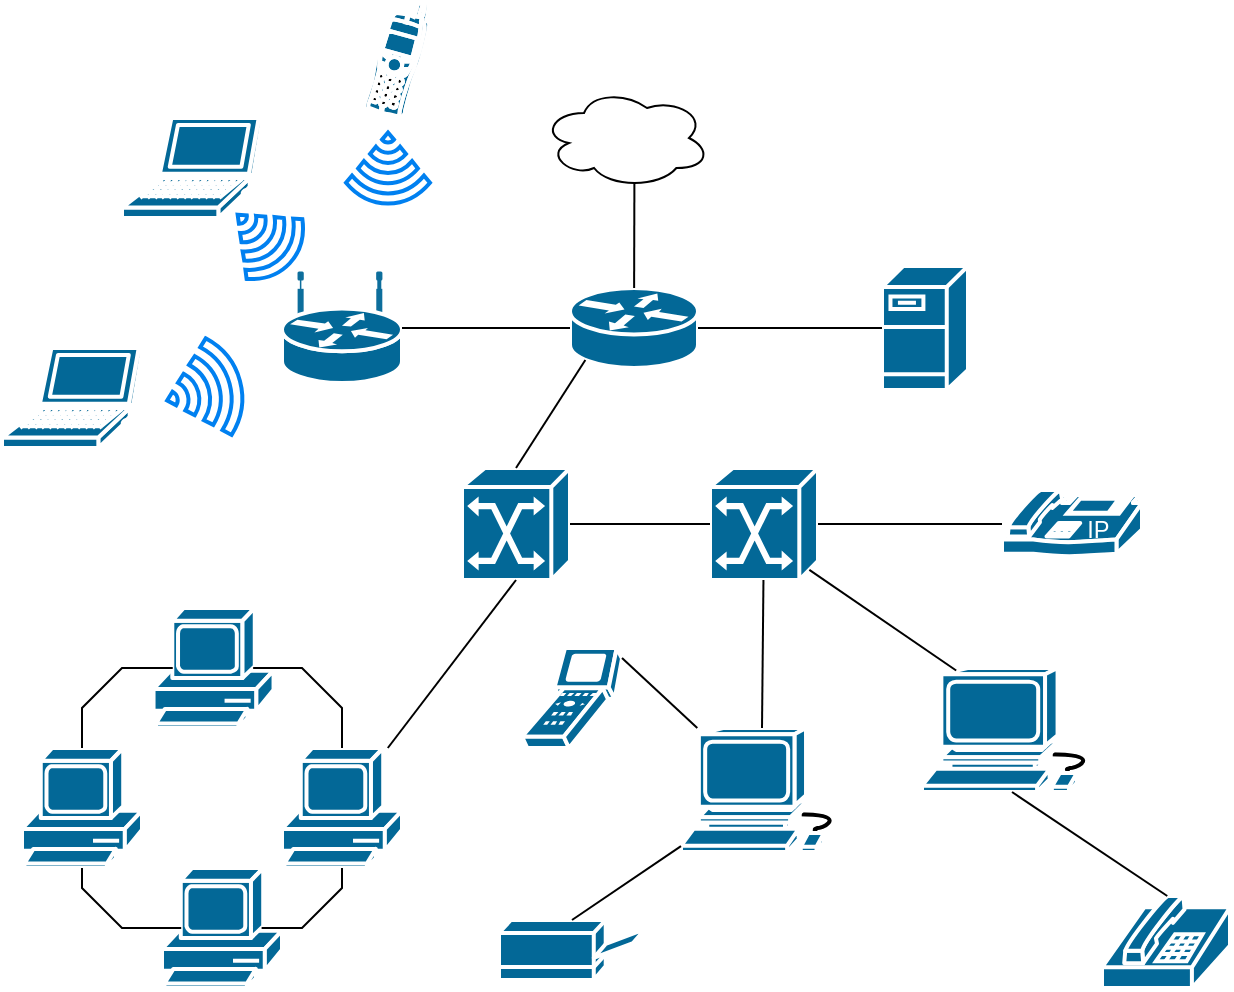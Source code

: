 <mxfile version="26.0.10">
  <diagram id="6a731a19-8d31-9384-78a2-239565b7b9f0" name="Page-1">
    <mxGraphModel dx="833" dy="389" grid="1" gridSize="10" guides="1" tooltips="1" connect="1" arrows="1" fold="1" page="1" pageScale="1" pageWidth="827" pageHeight="1169" background="none" math="0" shadow="0">
      <root>
        <mxCell id="0" />
        <mxCell id="1" parent="0" />
        <mxCell id="fRu_CCLorEqA925XQcMt-2257" value="" style="shape=mxgraph.cisco.switches.atm_switch;sketch=0;html=1;pointerEvents=1;dashed=0;fillColor=#036897;strokeColor=#ffffff;strokeWidth=2;verticalLabelPosition=bottom;verticalAlign=top;align=center;outlineConnect=0;" vertex="1" parent="1">
          <mxGeometry x="414" y="710" width="54" height="56" as="geometry" />
        </mxCell>
        <mxCell id="fRu_CCLorEqA925XQcMt-2258" value="" style="shape=mxgraph.cisco.switches.atm_switch;sketch=0;html=1;pointerEvents=1;dashed=0;fillColor=#036897;strokeColor=#ffffff;strokeWidth=2;verticalLabelPosition=bottom;verticalAlign=top;align=center;outlineConnect=0;" vertex="1" parent="1">
          <mxGeometry x="290" y="710" width="54" height="56" as="geometry" />
        </mxCell>
        <mxCell id="fRu_CCLorEqA925XQcMt-2259" value="" style="shape=mxgraph.cisco.routers.router;sketch=0;html=1;pointerEvents=1;dashed=0;fillColor=#036897;strokeColor=#ffffff;strokeWidth=2;verticalLabelPosition=bottom;verticalAlign=top;align=center;outlineConnect=0;" vertex="1" parent="1">
          <mxGeometry x="344" y="620" width="64" height="40" as="geometry" />
        </mxCell>
        <mxCell id="fRu_CCLorEqA925XQcMt-2260" value="" style="ellipse;shape=cloud;whiteSpace=wrap;html=1;" vertex="1" parent="1">
          <mxGeometry x="330" y="520" width="84" height="50" as="geometry" />
        </mxCell>
        <mxCell id="fRu_CCLorEqA925XQcMt-2261" value="" style="shape=mxgraph.cisco.servers.fileserver;sketch=0;html=1;pointerEvents=1;dashed=0;fillColor=#036897;strokeColor=#ffffff;strokeWidth=2;verticalLabelPosition=bottom;verticalAlign=top;align=center;outlineConnect=0;" vertex="1" parent="1">
          <mxGeometry x="500" y="609" width="43" height="62" as="geometry" />
        </mxCell>
        <mxCell id="fRu_CCLorEqA925XQcMt-2262" value="" style="shape=mxgraph.cisco.modems_and_phones.ip_phone;sketch=0;html=1;pointerEvents=1;dashed=0;fillColor=#036897;strokeColor=#ffffff;strokeWidth=2;verticalLabelPosition=bottom;verticalAlign=top;align=center;outlineConnect=0;" vertex="1" parent="1">
          <mxGeometry x="560" y="721" width="70" height="34" as="geometry" />
        </mxCell>
        <mxCell id="fRu_CCLorEqA925XQcMt-2263" value="" style="shape=mxgraph.cisco.routers.wireless_router;sketch=0;html=1;pointerEvents=1;dashed=0;fillColor=#036897;strokeColor=#ffffff;strokeWidth=2;verticalLabelPosition=bottom;verticalAlign=top;align=center;outlineConnect=0;" vertex="1" parent="1">
          <mxGeometry x="200" y="612.5" width="60" height="55" as="geometry" />
        </mxCell>
        <mxCell id="fRu_CCLorEqA925XQcMt-2264" value="" style="shape=mxgraph.cisco.computers_and_peripherals.laptop;sketch=0;html=1;pointerEvents=1;dashed=0;fillColor=#036897;strokeColor=#ffffff;strokeWidth=2;verticalLabelPosition=bottom;verticalAlign=top;align=center;outlineConnect=0;" vertex="1" parent="1">
          <mxGeometry x="60" y="650" width="70" height="50" as="geometry" />
        </mxCell>
        <mxCell id="fRu_CCLorEqA925XQcMt-2265" value="" style="shape=mxgraph.cisco.computers_and_peripherals.laptop;sketch=0;html=1;pointerEvents=1;dashed=0;fillColor=#036897;strokeColor=#ffffff;strokeWidth=2;verticalLabelPosition=bottom;verticalAlign=top;align=center;outlineConnect=0;" vertex="1" parent="1">
          <mxGeometry x="120" y="535" width="70" height="50" as="geometry" />
        </mxCell>
        <mxCell id="fRu_CCLorEqA925XQcMt-2266" value="" style="shape=mxgraph.cisco.modems_and_phones.cell_phone;sketch=0;html=1;pointerEvents=1;dashed=0;fillColor=#036897;strokeColor=#ffffff;strokeWidth=2;verticalLabelPosition=bottom;verticalAlign=top;align=center;outlineConnect=0;" vertex="1" parent="1">
          <mxGeometry x="240" y="477" width="34" height="58" as="geometry" />
        </mxCell>
        <mxCell id="fRu_CCLorEqA925XQcMt-2269" value="" style="shape=mxgraph.cisco.computers_and_peripherals.pc;sketch=0;html=1;pointerEvents=1;dashed=0;fillColor=#036897;strokeColor=#ffffff;strokeWidth=2;verticalLabelPosition=bottom;verticalAlign=top;align=center;outlineConnect=0;" vertex="1" parent="1">
          <mxGeometry x="200" y="850" width="60" height="60" as="geometry" />
        </mxCell>
        <mxCell id="fRu_CCLorEqA925XQcMt-2271" value="" style="shape=mxgraph.cisco.computers_and_peripherals.pc;sketch=0;html=1;pointerEvents=1;dashed=0;fillColor=#036897;strokeColor=#ffffff;strokeWidth=2;verticalLabelPosition=bottom;verticalAlign=top;align=center;outlineConnect=0;" vertex="1" parent="1">
          <mxGeometry x="135.77" y="780" width="60" height="60" as="geometry" />
        </mxCell>
        <mxCell id="fRu_CCLorEqA925XQcMt-2272" value="" style="shape=mxgraph.cisco.computers_and_peripherals.pc;sketch=0;html=1;pointerEvents=1;dashed=0;fillColor=#036897;strokeColor=#ffffff;strokeWidth=2;verticalLabelPosition=bottom;verticalAlign=top;align=center;outlineConnect=0;" vertex="1" parent="1">
          <mxGeometry x="140" y="910" width="60" height="60" as="geometry" />
        </mxCell>
        <mxCell id="fRu_CCLorEqA925XQcMt-2273" value="" style="shape=mxgraph.cisco.computers_and_peripherals.pc;sketch=0;html=1;pointerEvents=1;dashed=0;fillColor=#036897;strokeColor=#ffffff;strokeWidth=2;verticalLabelPosition=bottom;verticalAlign=top;align=center;outlineConnect=0;" vertex="1" parent="1">
          <mxGeometry x="70" y="850" width="60" height="60" as="geometry" />
        </mxCell>
        <mxCell id="fRu_CCLorEqA925XQcMt-2275" value="" style="shape=mxgraph.cisco.computers_and_peripherals.workstation;sketch=0;html=1;pointerEvents=1;dashed=0;fillColor=#036897;strokeColor=#ffffff;strokeWidth=2;verticalLabelPosition=bottom;verticalAlign=top;align=center;outlineConnect=0;" vertex="1" parent="1">
          <mxGeometry x="399.5" y="840" width="83" height="62" as="geometry" />
        </mxCell>
        <mxCell id="fRu_CCLorEqA925XQcMt-2276" value="" style="shape=mxgraph.cisco.computers_and_peripherals.workstation;sketch=0;html=1;pointerEvents=1;dashed=0;fillColor=#036897;strokeColor=#ffffff;strokeWidth=2;verticalLabelPosition=bottom;verticalAlign=top;align=center;outlineConnect=0;" vertex="1" parent="1">
          <mxGeometry x="520" y="810" width="90" height="62" as="geometry" />
        </mxCell>
        <mxCell id="fRu_CCLorEqA925XQcMt-2277" value="" style="shape=mxgraph.cisco.modems_and_phones.phone;sketch=0;html=1;pointerEvents=1;dashed=0;fillColor=#036897;strokeColor=#ffffff;strokeWidth=2;verticalLabelPosition=bottom;verticalAlign=top;align=center;outlineConnect=0;" vertex="1" parent="1">
          <mxGeometry x="610" y="924" width="64" height="46" as="geometry" />
        </mxCell>
        <mxCell id="fRu_CCLorEqA925XQcMt-2278" value="" style="shape=mxgraph.cisco.computers_and_peripherals.scanner;sketch=0;html=1;pointerEvents=1;dashed=0;fillColor=#036897;strokeColor=#ffffff;strokeWidth=2;verticalLabelPosition=bottom;verticalAlign=top;align=center;outlineConnect=0;" vertex="1" parent="1">
          <mxGeometry x="320" y="800" width="50" height="50" as="geometry" />
        </mxCell>
        <mxCell id="fRu_CCLorEqA925XQcMt-2279" value="" style="shape=mxgraph.cisco.computers_and_peripherals.printer;sketch=0;html=1;pointerEvents=1;dashed=0;fillColor=#036897;strokeColor=#ffffff;strokeWidth=2;verticalLabelPosition=bottom;verticalAlign=top;align=center;outlineConnect=0;" vertex="1" parent="1">
          <mxGeometry x="308.5" y="936" width="73" height="30" as="geometry" />
        </mxCell>
        <mxCell id="fRu_CCLorEqA925XQcMt-2280" value="" style="endArrow=none;html=1;rounded=0;entryX=1;entryY=0.5;entryDx=0;entryDy=0;entryPerimeter=0;exitX=0;exitY=0.5;exitDx=0;exitDy=0;exitPerimeter=0;" edge="1" parent="1" source="fRu_CCLorEqA925XQcMt-2257" target="fRu_CCLorEqA925XQcMt-2258">
          <mxGeometry width="50" height="50" relative="1" as="geometry">
            <mxPoint x="410" y="800" as="sourcePoint" />
            <mxPoint x="460" y="750" as="targetPoint" />
          </mxGeometry>
        </mxCell>
        <mxCell id="fRu_CCLorEqA925XQcMt-2283" value="" style="endArrow=none;html=1;rounded=0;entryX=0.12;entryY=0.9;entryDx=0;entryDy=0;entryPerimeter=0;exitX=0.5;exitY=0;exitDx=0;exitDy=0;exitPerimeter=0;" edge="1" parent="1" source="fRu_CCLorEqA925XQcMt-2258" target="fRu_CCLorEqA925XQcMt-2259">
          <mxGeometry width="50" height="50" relative="1" as="geometry">
            <mxPoint x="330" y="700" as="sourcePoint" />
            <mxPoint x="460" y="750" as="targetPoint" />
          </mxGeometry>
        </mxCell>
        <mxCell id="fRu_CCLorEqA925XQcMt-2284" value="" style="endArrow=none;html=1;rounded=0;entryX=0.55;entryY=0.95;entryDx=0;entryDy=0;entryPerimeter=0;" edge="1" parent="1" source="fRu_CCLorEqA925XQcMt-2259" target="fRu_CCLorEqA925XQcMt-2260">
          <mxGeometry width="50" height="50" relative="1" as="geometry">
            <mxPoint x="430" y="720" as="sourcePoint" />
            <mxPoint x="480" y="670" as="targetPoint" />
          </mxGeometry>
        </mxCell>
        <mxCell id="fRu_CCLorEqA925XQcMt-2285" value="" style="endArrow=none;html=1;rounded=0;entryX=0;entryY=0.5;entryDx=0;entryDy=0;entryPerimeter=0;exitX=1;exitY=0.5;exitDx=0;exitDy=0;exitPerimeter=0;" edge="1" parent="1" source="fRu_CCLorEqA925XQcMt-2259" target="fRu_CCLorEqA925XQcMt-2261">
          <mxGeometry width="50" height="50" relative="1" as="geometry">
            <mxPoint x="430" y="720" as="sourcePoint" />
            <mxPoint x="480" y="670" as="targetPoint" />
          </mxGeometry>
        </mxCell>
        <mxCell id="fRu_CCLorEqA925XQcMt-2286" value="" style="endArrow=none;html=1;rounded=0;exitX=0;exitY=0.5;exitDx=0;exitDy=0;exitPerimeter=0;" edge="1" parent="1" source="fRu_CCLorEqA925XQcMt-2259" target="fRu_CCLorEqA925XQcMt-2263">
          <mxGeometry width="50" height="50" relative="1" as="geometry">
            <mxPoint x="430" y="720" as="sourcePoint" />
            <mxPoint x="270" y="650" as="targetPoint" />
          </mxGeometry>
        </mxCell>
        <mxCell id="fRu_CCLorEqA925XQcMt-2289" value="" style="html=1;verticalLabelPosition=bottom;align=center;labelBackgroundColor=#ffffff;verticalAlign=top;strokeWidth=2;strokeColor=#0080F0;shadow=0;dashed=0;shape=mxgraph.ios7.icons.wifi;pointerEvents=1;rotation=75;" vertex="1" parent="1">
          <mxGeometry x="135.77" y="652.49" width="50" height="37.71" as="geometry" />
        </mxCell>
        <mxCell id="fRu_CCLorEqA925XQcMt-2290" value="" style="html=1;verticalLabelPosition=bottom;align=center;labelBackgroundColor=#ffffff;verticalAlign=top;strokeWidth=2;strokeColor=#0080F0;shadow=0;dashed=0;shape=mxgraph.ios7.icons.wifi;pointerEvents=1;rotation=43;direction=south;" vertex="1" parent="1">
          <mxGeometry x="173.03" y="575.05" width="35.63" height="40.86" as="geometry" />
        </mxCell>
        <mxCell id="fRu_CCLorEqA925XQcMt-2291" value="" style="html=1;verticalLabelPosition=bottom;align=center;labelBackgroundColor=#ffffff;verticalAlign=top;strokeWidth=2;strokeColor=#0080F0;shadow=0;dashed=0;shape=mxgraph.ios7.icons.wifi;pointerEvents=1;rotation=-180;" vertex="1" parent="1">
          <mxGeometry x="232" y="542.25" width="42" height="35.5" as="geometry" />
        </mxCell>
        <mxCell id="fRu_CCLorEqA925XQcMt-2292" value="" style="endArrow=none;html=1;rounded=0;entryX=1;entryY=0.5;entryDx=0;entryDy=0;entryPerimeter=0;" edge="1" parent="1" source="fRu_CCLorEqA925XQcMt-2262" target="fRu_CCLorEqA925XQcMt-2257">
          <mxGeometry width="50" height="50" relative="1" as="geometry">
            <mxPoint x="550" y="870" as="sourcePoint" />
            <mxPoint x="600" y="820" as="targetPoint" />
          </mxGeometry>
        </mxCell>
        <mxCell id="fRu_CCLorEqA925XQcMt-2293" value="" style="endArrow=none;html=1;rounded=0;entryX=0.5;entryY=1;entryDx=0;entryDy=0;entryPerimeter=0;" edge="1" parent="1" source="fRu_CCLorEqA925XQcMt-2269" target="fRu_CCLorEqA925XQcMt-2258">
          <mxGeometry width="50" height="50" relative="1" as="geometry">
            <mxPoint x="550" y="870" as="sourcePoint" />
            <mxPoint x="600" y="820" as="targetPoint" />
          </mxGeometry>
        </mxCell>
        <mxCell id="fRu_CCLorEqA925XQcMt-2295" value="" style="endArrow=none;html=1;rounded=0;exitX=0.83;exitY=0.5;exitDx=0;exitDy=0;exitPerimeter=0;" edge="1" parent="1" source="fRu_CCLorEqA925XQcMt-2272" target="fRu_CCLorEqA925XQcMt-2269">
          <mxGeometry width="50" height="50" relative="1" as="geometry">
            <mxPoint x="370" y="880" as="sourcePoint" />
            <mxPoint x="270" y="970" as="targetPoint" />
            <Array as="points">
              <mxPoint x="210" y="940" />
              <mxPoint x="230" y="920" />
            </Array>
          </mxGeometry>
        </mxCell>
        <mxCell id="fRu_CCLorEqA925XQcMt-2296" value="" style="endArrow=none;html=1;rounded=0;exitX=0.16;exitY=0.5;exitDx=0;exitDy=0;exitPerimeter=0;" edge="1" parent="1" source="fRu_CCLorEqA925XQcMt-2272" target="fRu_CCLorEqA925XQcMt-2273">
          <mxGeometry width="50" height="50" relative="1" as="geometry">
            <mxPoint x="140" y="940" as="sourcePoint" />
            <mxPoint x="110" y="940" as="targetPoint" />
            <Array as="points">
              <mxPoint x="120" y="940" />
              <mxPoint x="100" y="920" />
            </Array>
          </mxGeometry>
        </mxCell>
        <mxCell id="fRu_CCLorEqA925XQcMt-2297" value="" style="endArrow=none;html=1;rounded=0;exitX=0.5;exitY=0;exitDx=0;exitDy=0;exitPerimeter=0;entryX=0.16;entryY=0.5;entryDx=0;entryDy=0;entryPerimeter=0;" edge="1" parent="1" source="fRu_CCLorEqA925XQcMt-2273" target="fRu_CCLorEqA925XQcMt-2271">
          <mxGeometry width="50" height="50" relative="1" as="geometry">
            <mxPoint x="190" y="920" as="sourcePoint" />
            <mxPoint x="240" y="870" as="targetPoint" />
            <Array as="points">
              <mxPoint x="100" y="830" />
              <mxPoint x="120" y="810" />
            </Array>
          </mxGeometry>
        </mxCell>
        <mxCell id="fRu_CCLorEqA925XQcMt-2298" value="" style="endArrow=none;html=1;rounded=0;exitX=0.5;exitY=0;exitDx=0;exitDy=0;exitPerimeter=0;entryX=0.83;entryY=0.5;entryDx=0;entryDy=0;entryPerimeter=0;" edge="1" parent="1" source="fRu_CCLorEqA925XQcMt-2269" target="fRu_CCLorEqA925XQcMt-2271">
          <mxGeometry width="50" height="50" relative="1" as="geometry">
            <mxPoint x="190" y="920" as="sourcePoint" />
            <mxPoint x="200" y="810" as="targetPoint" />
            <Array as="points">
              <mxPoint x="230" y="830" />
              <mxPoint x="210" y="810" />
            </Array>
          </mxGeometry>
        </mxCell>
        <mxCell id="fRu_CCLorEqA925XQcMt-2302" value="" style="endArrow=none;html=1;rounded=0;" edge="1" parent="1" target="fRu_CCLorEqA925XQcMt-2257">
          <mxGeometry width="50" height="50" relative="1" as="geometry">
            <mxPoint x="440" y="840" as="sourcePoint" />
            <mxPoint x="490" y="790" as="targetPoint" />
          </mxGeometry>
        </mxCell>
        <mxCell id="fRu_CCLorEqA925XQcMt-2303" value="" style="endArrow=none;html=1;rounded=0;exitX=0.92;exitY=0.91;exitDx=0;exitDy=0;exitPerimeter=0;entryX=0.19;entryY=0.02;entryDx=0;entryDy=0;entryPerimeter=0;" edge="1" parent="1" source="fRu_CCLorEqA925XQcMt-2257" target="fRu_CCLorEqA925XQcMt-2276">
          <mxGeometry width="50" height="50" relative="1" as="geometry">
            <mxPoint x="470" y="780" as="sourcePoint" />
            <mxPoint x="490" y="790" as="targetPoint" />
          </mxGeometry>
        </mxCell>
        <mxCell id="fRu_CCLorEqA925XQcMt-2305" value="" style="endArrow=none;html=1;rounded=0;exitX=0.51;exitY=0;exitDx=0;exitDy=0;exitPerimeter=0;entryX=0.5;entryY=1;entryDx=0;entryDy=0;entryPerimeter=0;" edge="1" parent="1" source="fRu_CCLorEqA925XQcMt-2277" target="fRu_CCLorEqA925XQcMt-2276">
          <mxGeometry width="50" height="50" relative="1" as="geometry">
            <mxPoint x="440" y="840" as="sourcePoint" />
            <mxPoint x="560" y="880" as="targetPoint" />
            <Array as="points" />
          </mxGeometry>
        </mxCell>
        <mxCell id="fRu_CCLorEqA925XQcMt-2306" value="" style="endArrow=none;html=1;rounded=0;exitX=1;exitY=0.1;exitDx=0;exitDy=0;exitPerimeter=0;" edge="1" parent="1" source="fRu_CCLorEqA925XQcMt-2278" target="fRu_CCLorEqA925XQcMt-2275">
          <mxGeometry width="50" height="50" relative="1" as="geometry">
            <mxPoint x="370" y="880" as="sourcePoint" />
            <mxPoint x="420" y="830" as="targetPoint" />
          </mxGeometry>
        </mxCell>
        <mxCell id="fRu_CCLorEqA925XQcMt-2307" value="" style="endArrow=none;html=1;rounded=0;exitX=0.5;exitY=0;exitDx=0;exitDy=0;exitPerimeter=0;" edge="1" parent="1" source="fRu_CCLorEqA925XQcMt-2279" target="fRu_CCLorEqA925XQcMt-2275">
          <mxGeometry width="50" height="50" relative="1" as="geometry">
            <mxPoint x="370" y="890" as="sourcePoint" />
            <mxPoint x="420" y="840" as="targetPoint" />
          </mxGeometry>
        </mxCell>
      </root>
    </mxGraphModel>
  </diagram>
</mxfile>
